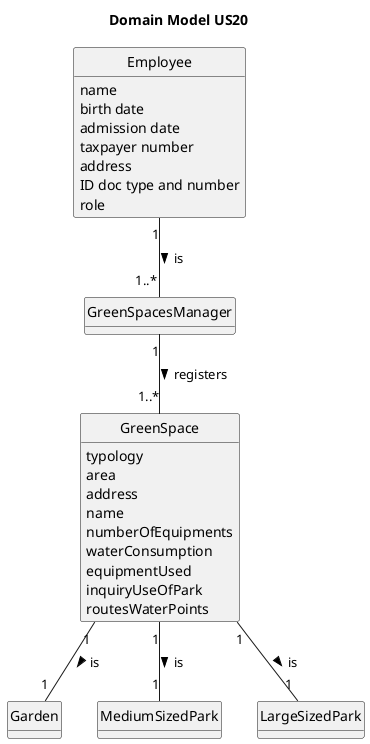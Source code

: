 @startuml
skinparam monochrome true
skinparam packageStyle rectangle
skinparam shadowing false

'left to right direction

skinparam classAttributeIconSize 0

hide circle
hide methods

title Domain Model US20


class Employee {
    name
    birth date
    contact (email/phone)
    admission date
    taxpayer number
    address
    ID doc type and number
    role
}

class GreenSpacesManager{

}

class GreenSpace {
    typology
    area
    address
    name
    numberOfEquipments
    waterConsumption
    equipmentUsed
    inquiryUseOfPark
    routesWaterPoints
}

class Garden{
}
class MediumSizedPark{
}
class LargeSizedPark{
}

Employee "1" -- "1..*" GreenSpacesManager : is >
GreenSpacesManager "1" -- "1..*" GreenSpace : registers >
GreenSpace "1" -- "1" MediumSizedPark : is >
GreenSpace "1" -- "1" Garden : is >
GreenSpace "1" -- "1" LargeSizedPark : is >


@enduml